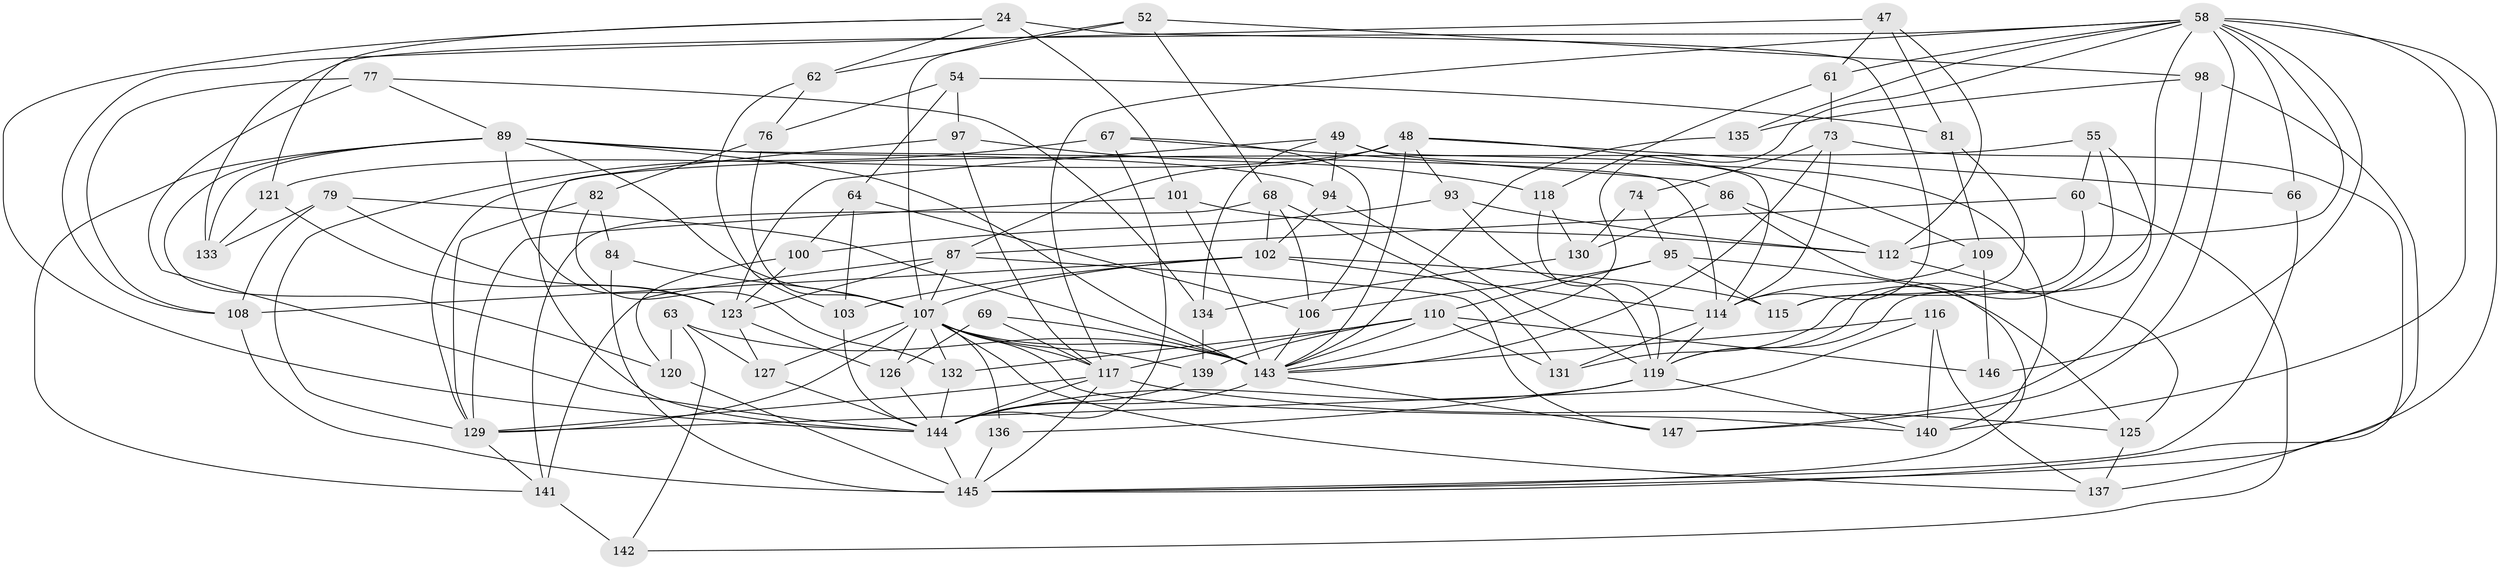 // original degree distribution, {4: 1.0}
// Generated by graph-tools (version 1.1) at 2025/58/03/09/25 04:58:41]
// undirected, 73 vertices, 189 edges
graph export_dot {
graph [start="1"]
  node [color=gray90,style=filled];
  24 [super="+19"];
  47;
  48 [super="+16"];
  49 [super="+13+29"];
  52;
  54;
  55;
  58 [super="+12+15+34+33"];
  60;
  61;
  62;
  63;
  64;
  66;
  67;
  68 [super="+59"];
  69;
  73 [super="+53"];
  74;
  76;
  77;
  79;
  81;
  82;
  84;
  86;
  87 [super="+65+30"];
  89 [super="+28+72+71"];
  93;
  94;
  95 [super="+56"];
  97;
  98;
  100;
  101;
  102 [super="+42+50"];
  103;
  106 [super="+32"];
  107 [super="+57+37+75"];
  108 [super="+78"];
  109;
  110 [super="+85"];
  112 [super="+46"];
  114 [super="+27+51"];
  115;
  116;
  117 [super="+80+88"];
  118;
  119 [super="+104"];
  120;
  121;
  123 [super="+99"];
  125;
  126 [super="+70"];
  127;
  129 [super="+35+96"];
  130;
  131;
  132;
  133;
  134;
  135;
  136;
  137;
  139 [super="+92"];
  140 [super="+91"];
  141 [super="+124"];
  142;
  143 [super="+2+8+90+105"];
  144 [super="+9+122+111"];
  145 [super="+40+138+128"];
  146;
  147;
  24 -- 114 [weight=2];
  24 -- 121;
  24 -- 101;
  24 -- 62;
  24 -- 144;
  47 -- 112;
  47 -- 81;
  47 -- 61;
  47 -- 108;
  48 -- 143 [weight=2];
  48 -- 66;
  48 -- 121;
  48 -- 93;
  48 -- 87 [weight=2];
  48 -- 109;
  49 -- 114 [weight=2];
  49 -- 134;
  49 -- 123 [weight=2];
  49 -- 140 [weight=2];
  49 -- 94;
  52 -- 62;
  52 -- 98;
  52 -- 107;
  52 -- 68;
  54 -- 97;
  54 -- 64;
  54 -- 81;
  54 -- 76;
  55 -- 60;
  55 -- 131;
  55 -- 129;
  55 -- 119;
  58 -- 61;
  58 -- 140;
  58 -- 66 [weight=2];
  58 -- 146 [weight=2];
  58 -- 112;
  58 -- 147;
  58 -- 135 [weight=2];
  58 -- 133;
  58 -- 143;
  58 -- 117 [weight=2];
  58 -- 145;
  58 -- 119;
  60 -- 115;
  60 -- 142;
  60 -- 87;
  61 -- 118;
  61 -- 73;
  62 -- 76;
  62 -- 103;
  63 -- 120;
  63 -- 142;
  63 -- 127;
  63 -- 143;
  64 -- 106;
  64 -- 103;
  64 -- 100;
  66 -- 145;
  67 -- 86;
  67 -- 144;
  67 -- 106;
  67 -- 129;
  68 -- 106;
  68 -- 141;
  68 -- 102 [weight=2];
  68 -- 131;
  69 -- 126;
  69 -- 143 [weight=2];
  69 -- 117;
  73 -- 74 [weight=2];
  73 -- 145;
  73 -- 143;
  73 -- 114;
  74 -- 95;
  74 -- 130;
  76 -- 82;
  76 -- 107;
  77 -- 134;
  77 -- 89;
  77 -- 144;
  77 -- 108;
  79 -- 108;
  79 -- 133;
  79 -- 143;
  79 -- 123;
  81 -- 115;
  81 -- 109;
  82 -- 132;
  82 -- 84;
  82 -- 129;
  84 -- 107;
  84 -- 145 [weight=2];
  86 -- 130;
  86 -- 145;
  86 -- 112;
  87 -- 141;
  87 -- 107 [weight=2];
  87 -- 123;
  87 -- 147;
  89 -- 107;
  89 -- 114;
  89 -- 141;
  89 -- 123 [weight=2];
  89 -- 133;
  89 -- 94;
  89 -- 120;
  89 -- 143;
  93 -- 100;
  93 -- 119;
  93 -- 112;
  94 -- 102;
  94 -- 119;
  95 -- 115;
  95 -- 106 [weight=2];
  95 -- 125;
  95 -- 110;
  97 -- 118;
  97 -- 117;
  97 -- 144;
  98 -- 147;
  98 -- 137;
  98 -- 135;
  100 -- 120;
  100 -- 123;
  101 -- 112;
  101 -- 129;
  101 -- 143;
  102 -- 115;
  102 -- 107;
  102 -- 103;
  102 -- 108;
  102 -- 114;
  103 -- 144;
  106 -- 143;
  107 -- 129;
  107 -- 126 [weight=3];
  107 -- 137;
  107 -- 127;
  107 -- 140;
  107 -- 143 [weight=3];
  107 -- 117 [weight=3];
  107 -- 132;
  107 -- 136;
  107 -- 139 [weight=2];
  108 -- 145 [weight=2];
  109 -- 146;
  109 -- 114;
  110 -- 131;
  110 -- 139 [weight=2];
  110 -- 146;
  110 -- 132;
  110 -- 117;
  110 -- 143;
  112 -- 125;
  114 -- 119;
  114 -- 131;
  116 -- 137;
  116 -- 129;
  116 -- 140;
  116 -- 143;
  117 -- 125;
  117 -- 129;
  117 -- 145;
  117 -- 144;
  118 -- 130;
  118 -- 119;
  119 -- 136;
  119 -- 144 [weight=2];
  119 -- 140;
  120 -- 145;
  121 -- 133;
  121 -- 123;
  123 -- 127;
  123 -- 126;
  125 -- 137;
  126 -- 144;
  127 -- 144;
  129 -- 141;
  130 -- 134;
  132 -- 144;
  134 -- 139;
  135 -- 143;
  136 -- 145 [weight=2];
  139 -- 144;
  141 -- 142 [weight=2];
  143 -- 144 [weight=2];
  143 -- 147;
  144 -- 145 [weight=2];
}
